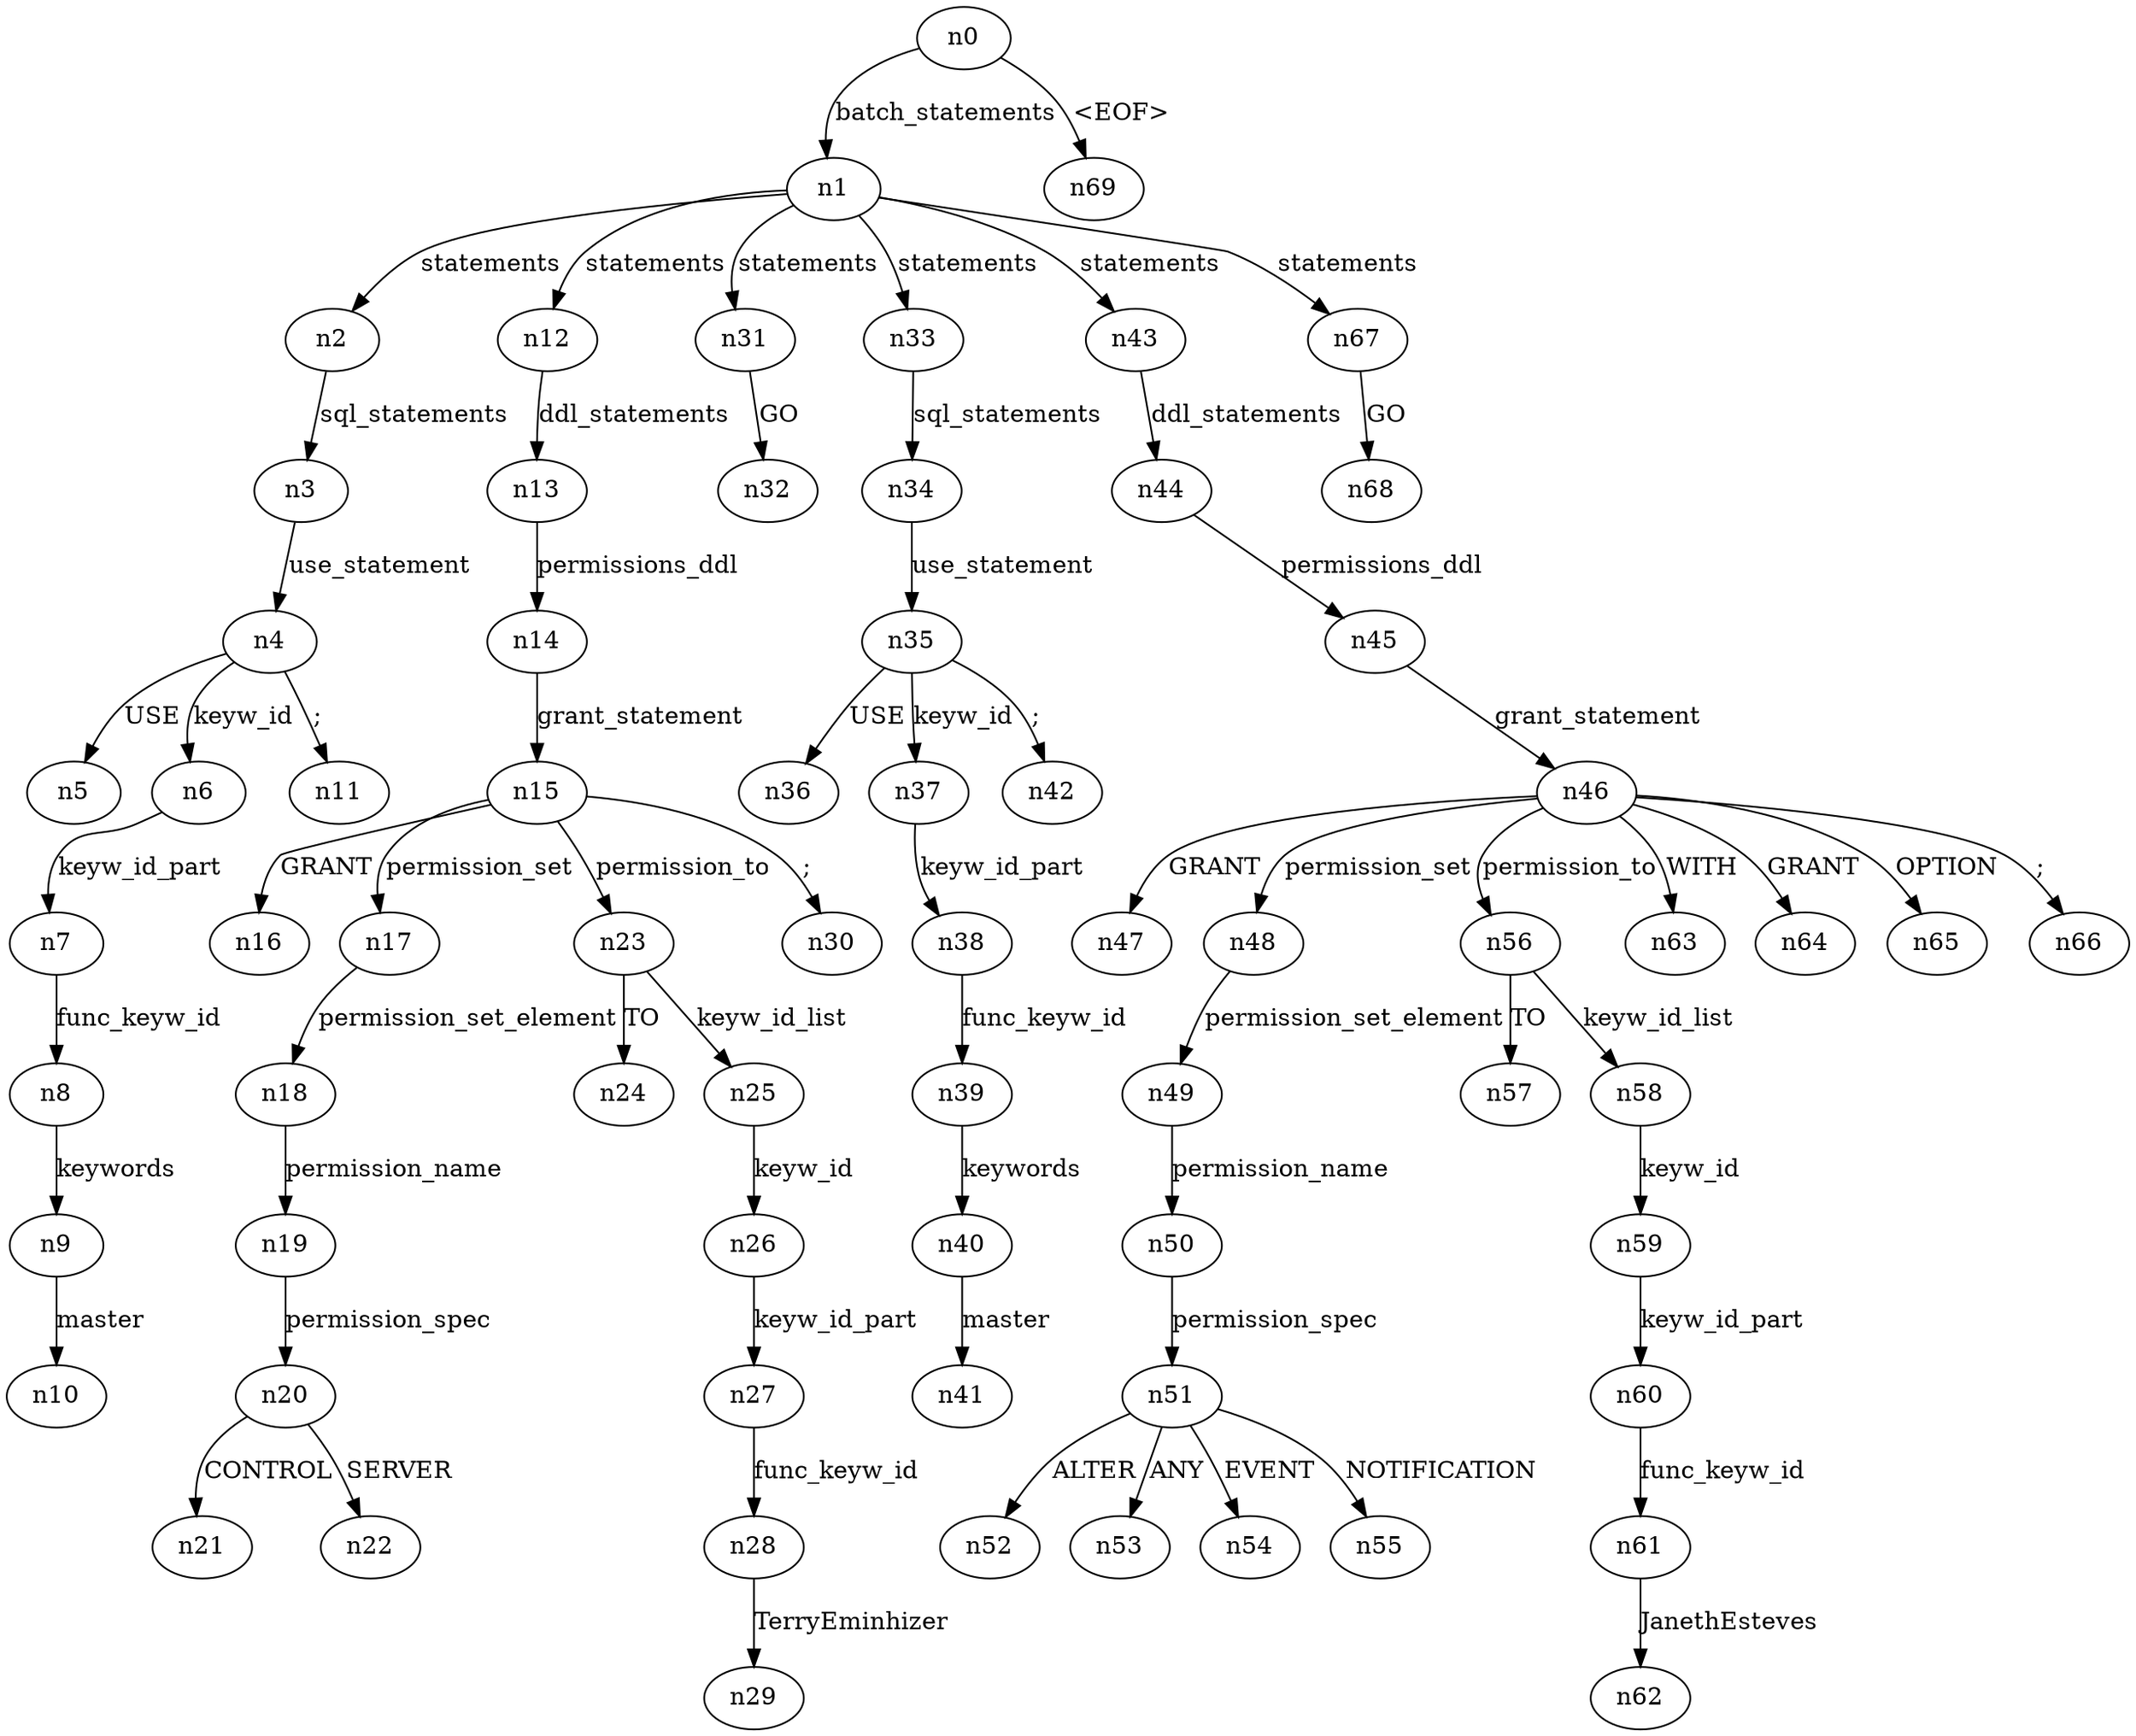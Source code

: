 digraph ParseTree {
  n0 -> n1 [label="batch_statements"];
  n1 -> n2 [label="statements"];
  n2 -> n3 [label="sql_statements"];
  n3 -> n4 [label="use_statement"];
  n4 -> n5 [label="USE"];
  n4 -> n6 [label="keyw_id"];
  n6 -> n7 [label="keyw_id_part"];
  n7 -> n8 [label="func_keyw_id"];
  n8 -> n9 [label="keywords"];
  n9 -> n10 [label="master"];
  n4 -> n11 [label=";"];
  n1 -> n12 [label="statements"];
  n12 -> n13 [label="ddl_statements"];
  n13 -> n14 [label="permissions_ddl"];
  n14 -> n15 [label="grant_statement"];
  n15 -> n16 [label="GRANT"];
  n15 -> n17 [label="permission_set"];
  n17 -> n18 [label="permission_set_element"];
  n18 -> n19 [label="permission_name"];
  n19 -> n20 [label="permission_spec"];
  n20 -> n21 [label="CONTROL"];
  n20 -> n22 [label="SERVER"];
  n15 -> n23 [label="permission_to"];
  n23 -> n24 [label="TO"];
  n23 -> n25 [label="keyw_id_list"];
  n25 -> n26 [label="keyw_id"];
  n26 -> n27 [label="keyw_id_part"];
  n27 -> n28 [label="func_keyw_id"];
  n28 -> n29 [label="TerryEminhizer"];
  n15 -> n30 [label=";"];
  n1 -> n31 [label="statements"];
  n31 -> n32 [label="GO"];
  n1 -> n33 [label="statements"];
  n33 -> n34 [label="sql_statements"];
  n34 -> n35 [label="use_statement"];
  n35 -> n36 [label="USE"];
  n35 -> n37 [label="keyw_id"];
  n37 -> n38 [label="keyw_id_part"];
  n38 -> n39 [label="func_keyw_id"];
  n39 -> n40 [label="keywords"];
  n40 -> n41 [label="master"];
  n35 -> n42 [label=";"];
  n1 -> n43 [label="statements"];
  n43 -> n44 [label="ddl_statements"];
  n44 -> n45 [label="permissions_ddl"];
  n45 -> n46 [label="grant_statement"];
  n46 -> n47 [label="GRANT"];
  n46 -> n48 [label="permission_set"];
  n48 -> n49 [label="permission_set_element"];
  n49 -> n50 [label="permission_name"];
  n50 -> n51 [label="permission_spec"];
  n51 -> n52 [label="ALTER"];
  n51 -> n53 [label="ANY"];
  n51 -> n54 [label="EVENT"];
  n51 -> n55 [label="NOTIFICATION"];
  n46 -> n56 [label="permission_to"];
  n56 -> n57 [label="TO"];
  n56 -> n58 [label="keyw_id_list"];
  n58 -> n59 [label="keyw_id"];
  n59 -> n60 [label="keyw_id_part"];
  n60 -> n61 [label="func_keyw_id"];
  n61 -> n62 [label="JanethEsteves"];
  n46 -> n63 [label="WITH"];
  n46 -> n64 [label="GRANT"];
  n46 -> n65 [label="OPTION"];
  n46 -> n66 [label=";"];
  n1 -> n67 [label="statements"];
  n67 -> n68 [label="GO"];
  n0 -> n69 [label="<EOF>"];
}